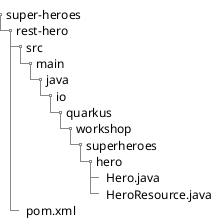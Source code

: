 @startsalt
{
{
T
super-heroes
+  rest-hero
++  src
+++  main
++++  java
+++++  io
++++++  quarkus
+++++++  workshop
++++++++  superheroes
+++++++++  hero
++++++++++  Hero.java
++++++++++  HeroResource.java
++  pom.xml
}
}
@endsalt